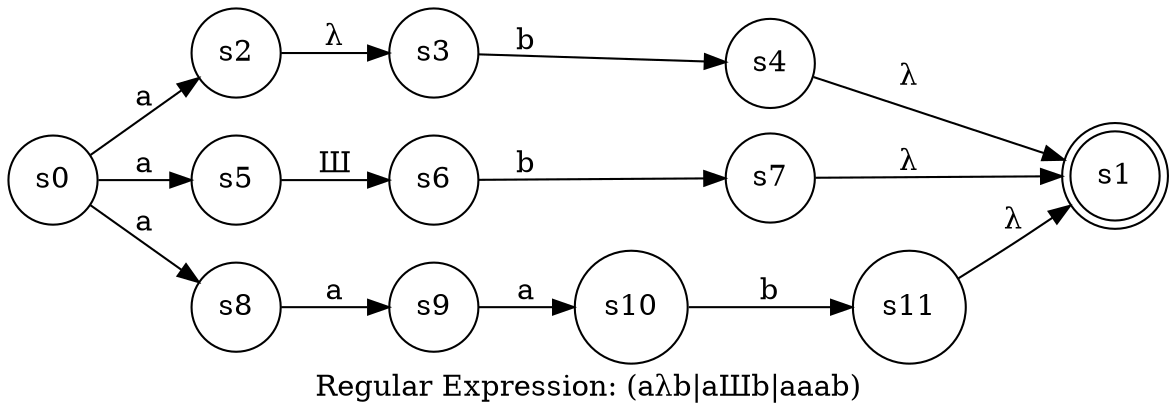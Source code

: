digraph finite_state_machine {
	label="Regular Expression: (aλb|aШb|aaab)";
	rankdir=LR;
	size="8,5"
	node [shape = doublecircle]; s1;
	node [shape = circle];
	s0 -> s2 [ label = "a" ];
	s0 -> s5 [ label = "a" ];
	s0 -> s8 [ label = "a" ];
	s2 -> s3 [ label = "λ" ];
	s3 -> s4 [ label = "b" ];
	s4 -> s1 [ label = "λ" ];
	s5 -> s6 [ label = "Ш" ];
	s6 -> s7 [ label = "b" ];
	s7 -> s1 [ label = "λ" ];
	s8 -> s9 [ label = "a" ];
	s9 -> s10 [ label = "a" ];
	s10 -> s11 [ label = "b" ];
	s11 -> s1 [ label = "λ" ];
}
